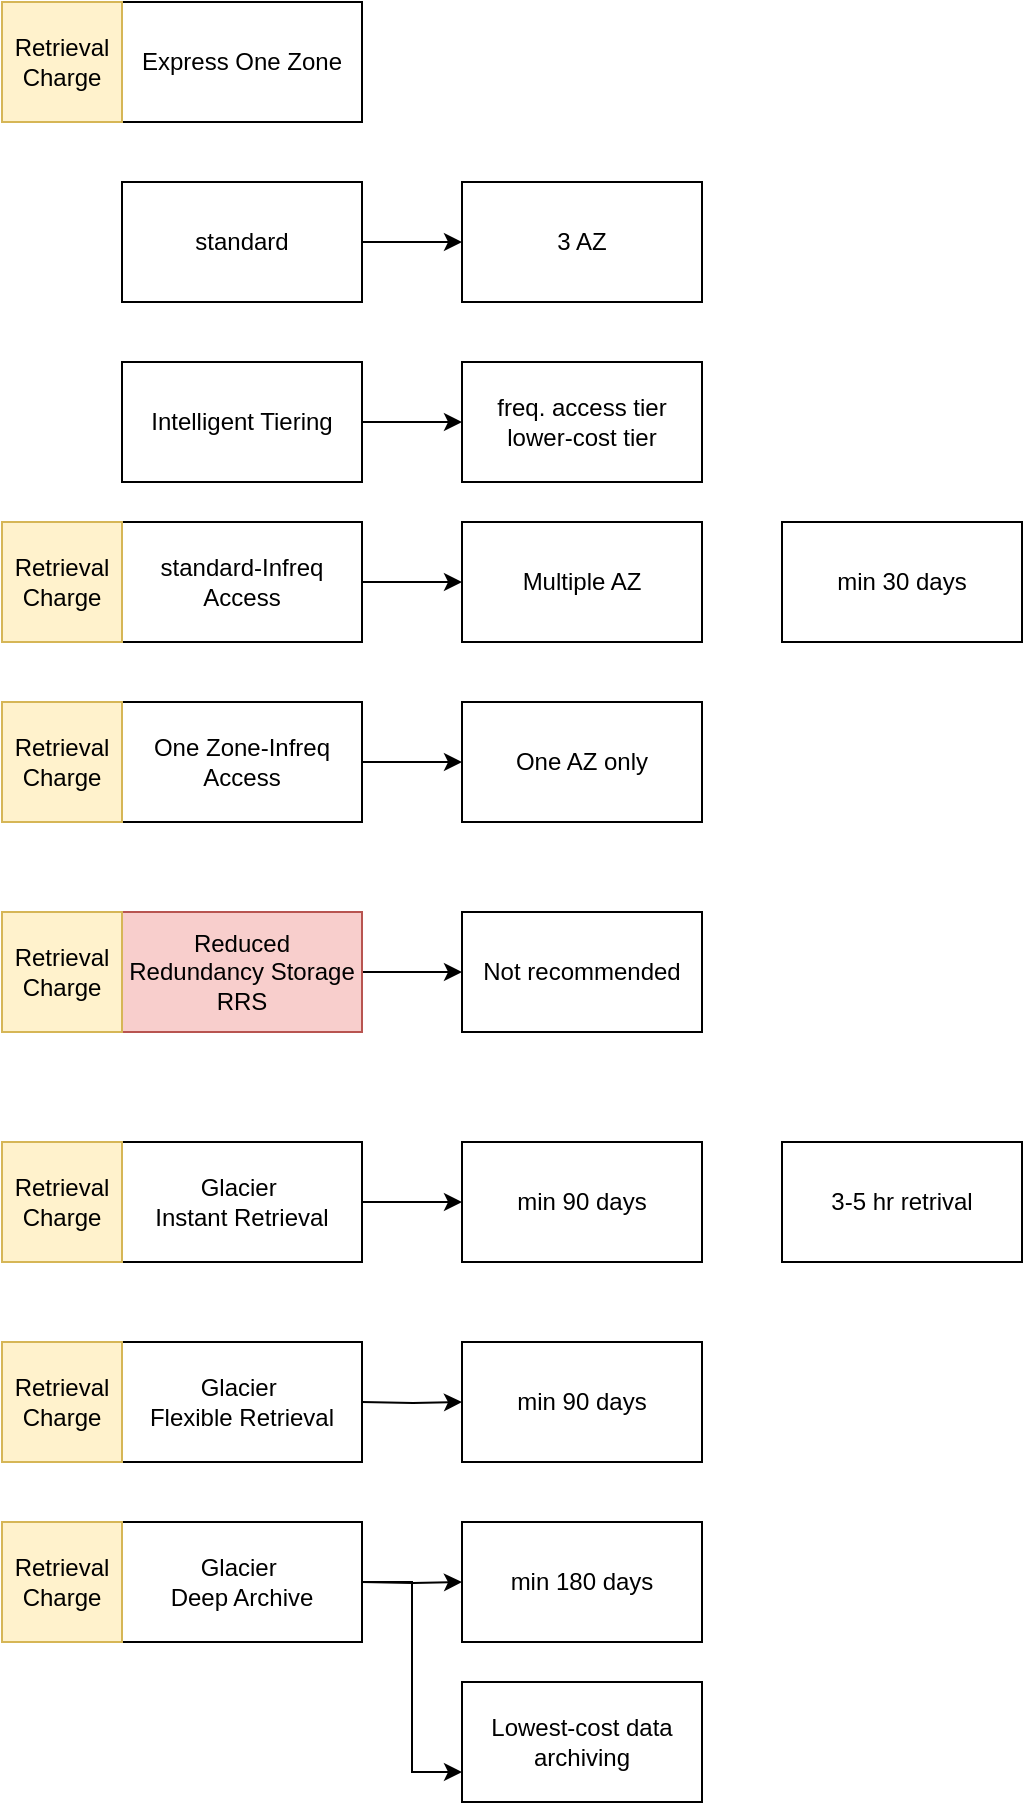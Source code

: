 <mxfile version="24.8.1" pages="2">
  <diagram name="S3" id="NUI4hM4tszNIx6ZBqlHi">
    <mxGraphModel dx="1434" dy="772" grid="1" gridSize="10" guides="1" tooltips="1" connect="1" arrows="1" fold="1" page="1" pageScale="1" pageWidth="827" pageHeight="1169" math="0" shadow="0">
      <root>
        <mxCell id="0" />
        <mxCell id="1" parent="0" />
        <mxCell id="0AG7UvMi_JRd-4SCO787-3" style="edgeStyle=orthogonalEdgeStyle;rounded=0;orthogonalLoop=1;jettySize=auto;html=1;entryX=0;entryY=0.5;entryDx=0;entryDy=0;" edge="1" parent="1" source="elhGvLy1oSMoWto0bze5-1" target="0AG7UvMi_JRd-4SCO787-2">
          <mxGeometry relative="1" as="geometry" />
        </mxCell>
        <mxCell id="elhGvLy1oSMoWto0bze5-1" value="standard" style="rounded=0;whiteSpace=wrap;html=1;" parent="1" vertex="1">
          <mxGeometry x="150" y="190" width="120" height="60" as="geometry" />
        </mxCell>
        <mxCell id="elhGvLy1oSMoWto0bze5-13" style="edgeStyle=orthogonalEdgeStyle;rounded=0;orthogonalLoop=1;jettySize=auto;html=1;" parent="1" source="elhGvLy1oSMoWto0bze5-2" target="elhGvLy1oSMoWto0bze5-12" edge="1">
          <mxGeometry relative="1" as="geometry" />
        </mxCell>
        <mxCell id="elhGvLy1oSMoWto0bze5-2" value="Intelligent Tiering" style="rounded=0;whiteSpace=wrap;html=1;" parent="1" vertex="1">
          <mxGeometry x="150" y="280" width="120" height="60" as="geometry" />
        </mxCell>
        <mxCell id="elhGvLy1oSMoWto0bze5-11" style="edgeStyle=orthogonalEdgeStyle;rounded=0;orthogonalLoop=1;jettySize=auto;html=1;" parent="1" source="elhGvLy1oSMoWto0bze5-4" target="elhGvLy1oSMoWto0bze5-10" edge="1">
          <mxGeometry relative="1" as="geometry" />
        </mxCell>
        <mxCell id="elhGvLy1oSMoWto0bze5-4" value="standard-Infreq Access" style="rounded=0;whiteSpace=wrap;html=1;" parent="1" vertex="1">
          <mxGeometry x="150" y="360" width="120" height="60" as="geometry" />
        </mxCell>
        <mxCell id="elhGvLy1oSMoWto0bze5-7" style="edgeStyle=orthogonalEdgeStyle;rounded=0;orthogonalLoop=1;jettySize=auto;html=1;" parent="1" source="elhGvLy1oSMoWto0bze5-5" target="elhGvLy1oSMoWto0bze5-6" edge="1">
          <mxGeometry relative="1" as="geometry" />
        </mxCell>
        <mxCell id="elhGvLy1oSMoWto0bze5-5" value="One Zone-Infreq Access" style="rounded=0;whiteSpace=wrap;html=1;" parent="1" vertex="1">
          <mxGeometry x="150" y="450" width="120" height="60" as="geometry" />
        </mxCell>
        <mxCell id="elhGvLy1oSMoWto0bze5-6" value="One AZ only" style="rounded=0;whiteSpace=wrap;html=1;" parent="1" vertex="1">
          <mxGeometry x="320" y="450" width="120" height="60" as="geometry" />
        </mxCell>
        <mxCell id="elhGvLy1oSMoWto0bze5-10" value="Multiple AZ" style="rounded=0;whiteSpace=wrap;html=1;" parent="1" vertex="1">
          <mxGeometry x="320" y="360" width="120" height="60" as="geometry" />
        </mxCell>
        <mxCell id="elhGvLy1oSMoWto0bze5-12" value="freq. access tier&lt;div&gt;lower-cost tier&lt;/div&gt;" style="rounded=0;whiteSpace=wrap;html=1;" parent="1" vertex="1">
          <mxGeometry x="320" y="280" width="120" height="60" as="geometry" />
        </mxCell>
        <mxCell id="elhGvLy1oSMoWto0bze5-16" style="edgeStyle=orthogonalEdgeStyle;rounded=0;orthogonalLoop=1;jettySize=auto;html=1;" parent="1" source="elhGvLy1oSMoWto0bze5-14" target="elhGvLy1oSMoWto0bze5-15" edge="1">
          <mxGeometry relative="1" as="geometry" />
        </mxCell>
        <mxCell id="elhGvLy1oSMoWto0bze5-14" value="Reduced Redundancy Storage&lt;div&gt;RRS&lt;/div&gt;" style="rounded=0;whiteSpace=wrap;html=1;fillColor=#f8cecc;strokeColor=#b85450;" parent="1" vertex="1">
          <mxGeometry x="150" y="555" width="120" height="60" as="geometry" />
        </mxCell>
        <mxCell id="elhGvLy1oSMoWto0bze5-15" value="Not recommended" style="rounded=0;whiteSpace=wrap;html=1;" parent="1" vertex="1">
          <mxGeometry x="320" y="555" width="120" height="60" as="geometry" />
        </mxCell>
        <mxCell id="elhGvLy1oSMoWto0bze5-19" style="edgeStyle=orthogonalEdgeStyle;rounded=0;orthogonalLoop=1;jettySize=auto;html=1;" parent="1" source="elhGvLy1oSMoWto0bze5-17" target="elhGvLy1oSMoWto0bze5-18" edge="1">
          <mxGeometry relative="1" as="geometry" />
        </mxCell>
        <mxCell id="elhGvLy1oSMoWto0bze5-17" value="Glacier&amp;nbsp;&lt;div&gt;Instant Retrieval&lt;/div&gt;" style="rounded=0;whiteSpace=wrap;html=1;" parent="1" vertex="1">
          <mxGeometry x="150" y="670" width="120" height="60" as="geometry" />
        </mxCell>
        <mxCell id="elhGvLy1oSMoWto0bze5-18" value="min 90 days" style="rounded=0;whiteSpace=wrap;html=1;" parent="1" vertex="1">
          <mxGeometry x="320" y="670" width="120" height="60" as="geometry" />
        </mxCell>
        <mxCell id="elhGvLy1oSMoWto0bze5-20" value="Glacier&amp;nbsp;&lt;div&gt;Flexible Retrieval&lt;/div&gt;" style="rounded=0;whiteSpace=wrap;html=1;" parent="1" vertex="1">
          <mxGeometry x="150" y="770" width="120" height="60" as="geometry" />
        </mxCell>
        <mxCell id="elhGvLy1oSMoWto0bze5-29" style="edgeStyle=orthogonalEdgeStyle;rounded=0;orthogonalLoop=1;jettySize=auto;html=1;entryX=0;entryY=0.75;entryDx=0;entryDy=0;" parent="1" source="elhGvLy1oSMoWto0bze5-21" target="elhGvLy1oSMoWto0bze5-28" edge="1">
          <mxGeometry relative="1" as="geometry" />
        </mxCell>
        <mxCell id="elhGvLy1oSMoWto0bze5-21" value="Glacier&amp;nbsp;&lt;div&gt;Deep Archive&lt;/div&gt;" style="rounded=0;whiteSpace=wrap;html=1;" parent="1" vertex="1">
          <mxGeometry x="150" y="860" width="120" height="60" as="geometry" />
        </mxCell>
        <mxCell id="elhGvLy1oSMoWto0bze5-22" style="edgeStyle=orthogonalEdgeStyle;rounded=0;orthogonalLoop=1;jettySize=auto;html=1;" parent="1" target="elhGvLy1oSMoWto0bze5-23" edge="1">
          <mxGeometry relative="1" as="geometry">
            <mxPoint x="270" y="890" as="sourcePoint" />
          </mxGeometry>
        </mxCell>
        <mxCell id="elhGvLy1oSMoWto0bze5-23" value="min 180 days" style="rounded=0;whiteSpace=wrap;html=1;" parent="1" vertex="1">
          <mxGeometry x="320" y="860" width="120" height="60" as="geometry" />
        </mxCell>
        <mxCell id="elhGvLy1oSMoWto0bze5-26" style="edgeStyle=orthogonalEdgeStyle;rounded=0;orthogonalLoop=1;jettySize=auto;html=1;" parent="1" target="elhGvLy1oSMoWto0bze5-27" edge="1">
          <mxGeometry relative="1" as="geometry">
            <mxPoint x="270" y="800" as="sourcePoint" />
          </mxGeometry>
        </mxCell>
        <mxCell id="elhGvLy1oSMoWto0bze5-27" value="min 90 days" style="rounded=0;whiteSpace=wrap;html=1;" parent="1" vertex="1">
          <mxGeometry x="320" y="770" width="120" height="60" as="geometry" />
        </mxCell>
        <mxCell id="elhGvLy1oSMoWto0bze5-28" value="Lowest-cost data archiving" style="rounded=0;whiteSpace=wrap;html=1;" parent="1" vertex="1">
          <mxGeometry x="320" y="940" width="120" height="60" as="geometry" />
        </mxCell>
        <mxCell id="elhGvLy1oSMoWto0bze5-39" value="Express One Zone" style="rounded=0;whiteSpace=wrap;html=1;" parent="1" vertex="1">
          <mxGeometry x="150" y="100" width="120" height="60" as="geometry" />
        </mxCell>
        <mxCell id="elhGvLy1oSMoWto0bze5-41" value="Retrieval Charge" style="whiteSpace=wrap;html=1;aspect=fixed;fillColor=#fff2cc;strokeColor=#d6b656;" parent="1" vertex="1">
          <mxGeometry x="90" y="100" width="60" height="60" as="geometry" />
        </mxCell>
        <mxCell id="elhGvLy1oSMoWto0bze5-42" value="Retrieval Charge" style="whiteSpace=wrap;html=1;aspect=fixed;fillColor=#fff2cc;strokeColor=#d6b656;" parent="1" vertex="1">
          <mxGeometry x="90" y="360" width="60" height="60" as="geometry" />
        </mxCell>
        <mxCell id="elhGvLy1oSMoWto0bze5-44" value="Retrieval Charge" style="whiteSpace=wrap;html=1;aspect=fixed;fillColor=#fff2cc;strokeColor=#d6b656;" parent="1" vertex="1">
          <mxGeometry x="90" y="450" width="60" height="60" as="geometry" />
        </mxCell>
        <mxCell id="elhGvLy1oSMoWto0bze5-45" value="Retrieval Charge" style="whiteSpace=wrap;html=1;aspect=fixed;fillColor=#fff2cc;strokeColor=#d6b656;" parent="1" vertex="1">
          <mxGeometry x="90" y="555" width="60" height="60" as="geometry" />
        </mxCell>
        <mxCell id="elhGvLy1oSMoWto0bze5-46" value="Retrieval Charge" style="whiteSpace=wrap;html=1;aspect=fixed;fillColor=#fff2cc;strokeColor=#d6b656;" parent="1" vertex="1">
          <mxGeometry x="90" y="670" width="60" height="60" as="geometry" />
        </mxCell>
        <mxCell id="elhGvLy1oSMoWto0bze5-47" value="Retrieval Charge" style="whiteSpace=wrap;html=1;aspect=fixed;fillColor=#fff2cc;strokeColor=#d6b656;" parent="1" vertex="1">
          <mxGeometry x="90" y="770" width="60" height="60" as="geometry" />
        </mxCell>
        <mxCell id="elhGvLy1oSMoWto0bze5-48" value="Retrieval Charge" style="whiteSpace=wrap;html=1;aspect=fixed;fillColor=#fff2cc;strokeColor=#d6b656;" parent="1" vertex="1">
          <mxGeometry x="90" y="860" width="60" height="60" as="geometry" />
        </mxCell>
        <mxCell id="0AG7UvMi_JRd-4SCO787-1" value="3-5 hr retrival" style="rounded=0;whiteSpace=wrap;html=1;" vertex="1" parent="1">
          <mxGeometry x="480" y="670" width="120" height="60" as="geometry" />
        </mxCell>
        <mxCell id="0AG7UvMi_JRd-4SCO787-2" value="3 AZ" style="rounded=0;whiteSpace=wrap;html=1;" vertex="1" parent="1">
          <mxGeometry x="320" y="190" width="120" height="60" as="geometry" />
        </mxCell>
        <mxCell id="0AG7UvMi_JRd-4SCO787-5" value="min 30 days" style="rounded=0;whiteSpace=wrap;html=1;" vertex="1" parent="1">
          <mxGeometry x="480" y="360" width="120" height="60" as="geometry" />
        </mxCell>
      </root>
    </mxGraphModel>
  </diagram>
  <diagram id="IHwlSBnPRZBjwduSqOJk" name="vpc">
    <mxGraphModel dx="1434" dy="772" grid="1" gridSize="10" guides="1" tooltips="1" connect="1" arrows="1" fold="1" page="1" pageScale="1" pageWidth="827" pageHeight="1169" math="0" shadow="0">
      <root>
        <mxCell id="0" />
        <mxCell id="1" parent="0" />
        <mxCell id="mi6nLPjGyi6vEEibymme-20" style="edgeStyle=orthogonalEdgeStyle;rounded=0;orthogonalLoop=1;jettySize=auto;html=1;" edge="1" parent="1" source="mi6nLPjGyi6vEEibymme-1" target="mi6nLPjGyi6vEEibymme-19">
          <mxGeometry relative="1" as="geometry" />
        </mxCell>
        <mxCell id="mi6nLPjGyi6vEEibymme-22" style="edgeStyle=orthogonalEdgeStyle;rounded=0;orthogonalLoop=1;jettySize=auto;html=1;" edge="1" parent="1" source="mi6nLPjGyi6vEEibymme-1" target="mi6nLPjGyi6vEEibymme-21">
          <mxGeometry relative="1" as="geometry" />
        </mxCell>
        <mxCell id="mi6nLPjGyi6vEEibymme-1" value="&lt;a style=&quot;background-color: rgb(255, 255, 255); text-decoration-line: none; font-family: &amp;quot;Amazon Ember&amp;quot;, Helvetica, Arial, sans-serif; font-size: 16px; text-align: start;&quot; href=&quot;https://docs.aws.amazon.com/whitepapers/latest/aws-vpc-connectivity-options/vpc-peering.html&quot;&gt;VPC peering&lt;/a&gt;" style="rounded=0;whiteSpace=wrap;html=1;" vertex="1" parent="1">
          <mxGeometry x="240" y="160" width="120" height="60" as="geometry" />
        </mxCell>
        <mxCell id="mi6nLPjGyi6vEEibymme-18" style="edgeStyle=orthogonalEdgeStyle;rounded=0;orthogonalLoop=1;jettySize=auto;html=1;" edge="1" parent="1" source="mi6nLPjGyi6vEEibymme-2" target="mi6nLPjGyi6vEEibymme-17">
          <mxGeometry relative="1" as="geometry" />
        </mxCell>
        <mxCell id="mi6nLPjGyi6vEEibymme-2" value="&lt;a style=&quot;background-color: rgb(255, 255, 255); text-decoration-line: none; font-family: &amp;quot;Amazon Ember&amp;quot;, Helvetica, Arial, sans-serif; font-size: 16px; text-align: start;&quot; href=&quot;https://docs.aws.amazon.com/whitepapers/latest/aws-vpc-connectivity-options/aws-transit-gateway.html&quot;&gt;AWS Transit Gateway&lt;/a&gt;" style="rounded=0;whiteSpace=wrap;html=1;" vertex="1" parent="1">
          <mxGeometry x="240" y="280" width="120" height="60" as="geometry" />
        </mxCell>
        <mxCell id="mi6nLPjGyi6vEEibymme-16" style="edgeStyle=orthogonalEdgeStyle;rounded=0;orthogonalLoop=1;jettySize=auto;html=1;" edge="1" parent="1" source="mi6nLPjGyi6vEEibymme-3" target="mi6nLPjGyi6vEEibymme-15">
          <mxGeometry relative="1" as="geometry" />
        </mxCell>
        <mxCell id="mi6nLPjGyi6vEEibymme-23" style="edgeStyle=orthogonalEdgeStyle;rounded=0;orthogonalLoop=1;jettySize=auto;html=1;" edge="1" parent="1" source="mi6nLPjGyi6vEEibymme-3" target="mi6nLPjGyi6vEEibymme-24">
          <mxGeometry relative="1" as="geometry">
            <mxPoint x="170" y="430" as="targetPoint" />
          </mxGeometry>
        </mxCell>
        <mxCell id="mi6nLPjGyi6vEEibymme-3" value="&lt;a style=&quot;background-color: rgb(255, 255, 255); text-decoration-line: none; font-family: &amp;quot;Amazon Ember&amp;quot;, Helvetica, Arial, sans-serif; font-size: 16px; text-align: start;&quot; href=&quot;https://docs.aws.amazon.com/whitepapers/latest/aws-vpc-connectivity-options/aws-privatelink.html&quot;&gt;AWS PrivateLink&lt;/a&gt;" style="rounded=0;whiteSpace=wrap;html=1;" vertex="1" parent="1">
          <mxGeometry x="240" y="400" width="120" height="60" as="geometry" />
        </mxCell>
        <mxCell id="mi6nLPjGyi6vEEibymme-10" style="edgeStyle=orthogonalEdgeStyle;rounded=0;orthogonalLoop=1;jettySize=auto;html=1;" edge="1" parent="1" source="mi6nLPjGyi6vEEibymme-4" target="mi6nLPjGyi6vEEibymme-9">
          <mxGeometry relative="1" as="geometry" />
        </mxCell>
        <mxCell id="mi6nLPjGyi6vEEibymme-13" style="edgeStyle=orthogonalEdgeStyle;rounded=0;orthogonalLoop=1;jettySize=auto;html=1;entryX=0.5;entryY=0;entryDx=0;entryDy=0;" edge="1" parent="1" source="mi6nLPjGyi6vEEibymme-4" target="mi6nLPjGyi6vEEibymme-12">
          <mxGeometry relative="1" as="geometry" />
        </mxCell>
        <mxCell id="mi6nLPjGyi6vEEibymme-4" value="&lt;a style=&quot;background-color: rgb(255, 255, 255); text-decoration-line: none; font-family: &amp;quot;Amazon Ember&amp;quot;, Helvetica, Arial, sans-serif; font-size: 16px; text-align: start;&quot; href=&quot;https://docs.aws.amazon.com/whitepapers/latest/aws-vpc-connectivity-options/software-vpn-1.html&quot;&gt;Software VPN&lt;/a&gt;" style="rounded=0;whiteSpace=wrap;html=1;" vertex="1" parent="1">
          <mxGeometry x="240" y="525" width="120" height="60" as="geometry" />
        </mxCell>
        <mxCell id="mi6nLPjGyi6vEEibymme-7" style="edgeStyle=orthogonalEdgeStyle;rounded=0;orthogonalLoop=1;jettySize=auto;html=1;" edge="1" parent="1" source="mi6nLPjGyi6vEEibymme-5" target="mi6nLPjGyi6vEEibymme-8">
          <mxGeometry relative="1" as="geometry">
            <mxPoint x="490" y="680" as="targetPoint" />
          </mxGeometry>
        </mxCell>
        <mxCell id="mi6nLPjGyi6vEEibymme-14" style="edgeStyle=orthogonalEdgeStyle;rounded=0;orthogonalLoop=1;jettySize=auto;html=1;entryX=0.5;entryY=1;entryDx=0;entryDy=0;" edge="1" parent="1" source="mi6nLPjGyi6vEEibymme-5" target="mi6nLPjGyi6vEEibymme-12">
          <mxGeometry relative="1" as="geometry" />
        </mxCell>
        <mxCell id="mi6nLPjGyi6vEEibymme-5" value="&lt;a style=&quot;background-color: rgb(255, 255, 255); text-decoration-line: none; font-family: &amp;quot;Amazon Ember&amp;quot;, Helvetica, Arial, sans-serif; font-size: 16px; text-align: start;&quot; href=&quot;https://docs.aws.amazon.com/whitepapers/latest/aws-vpc-connectivity-options/software-vpn-to-aws-site-to-site-vpn.html&quot;&gt;Software VPN-to-AWS Site-to-Site VPN&lt;/a&gt;" style="rounded=0;whiteSpace=wrap;html=1;" vertex="1" parent="1">
          <mxGeometry x="240" y="660" width="120" height="60" as="geometry" />
        </mxCell>
        <mxCell id="mi6nLPjGyi6vEEibymme-8" value="&lt;span style=&quot;color: rgb(22, 25, 31); font-family: &amp;quot;Amazon Ember&amp;quot;, Helvetica, Arial, sans-serif; font-size: 16px; text-align: start; background-color: rgb(255, 255, 255);&quot;&gt;IPsec VPN&amp;nbsp;&lt;/span&gt;" style="rounded=0;whiteSpace=wrap;html=1;" vertex="1" parent="1">
          <mxGeometry x="510" y="690" width="120" height="60" as="geometry" />
        </mxCell>
        <mxCell id="mi6nLPjGyi6vEEibymme-9" value="&lt;span style=&quot;color: rgb(22, 25, 31); font-family: &amp;quot;Amazon Ember&amp;quot;, Helvetica, Arial, sans-serif; font-size: 16px; text-align: start; background-color: rgb(255, 255, 255);&quot;&gt;network bottleneck&lt;/span&gt;" style="rounded=0;whiteSpace=wrap;html=1;" vertex="1" parent="1">
          <mxGeometry x="510" y="550" width="120" height="60" as="geometry" />
        </mxCell>
        <mxCell id="mi6nLPjGyi6vEEibymme-11" style="edgeStyle=orthogonalEdgeStyle;rounded=0;orthogonalLoop=1;jettySize=auto;html=1;entryX=0.008;entryY=0.883;entryDx=0;entryDy=0;entryPerimeter=0;" edge="1" parent="1" source="mi6nLPjGyi6vEEibymme-5" target="mi6nLPjGyi6vEEibymme-9">
          <mxGeometry relative="1" as="geometry" />
        </mxCell>
        <mxCell id="mi6nLPjGyi6vEEibymme-12" value="&lt;span style=&quot;color: rgb(22, 25, 31); font-family: &amp;quot;Amazon Ember&amp;quot;, Helvetica, Arial, sans-serif; font-size: 16px; text-align: start; background-color: rgb(255, 255, 255);&quot;&gt;HA solution&lt;/span&gt;" style="rounded=0;whiteSpace=wrap;html=1;" vertex="1" parent="1">
          <mxGeometry x="60" y="585" width="120" height="60" as="geometry" />
        </mxCell>
        <mxCell id="mi6nLPjGyi6vEEibymme-15" value="&lt;span style=&quot;color: rgb(22, 25, 31); font-family: &amp;quot;Amazon Ember&amp;quot;, Helvetica, Arial, sans-serif; font-size: 16px; text-align: start; background-color: rgb(255, 255, 255);&quot;&gt;AWS region?&lt;/span&gt;" style="rounded=0;whiteSpace=wrap;html=1;" vertex="1" parent="1">
          <mxGeometry x="440" y="400" width="120" height="60" as="geometry" />
        </mxCell>
        <mxCell id="mi6nLPjGyi6vEEibymme-17" value="&lt;span style=&quot;color: rgb(22, 25, 31); font-family: &amp;quot;Amazon Ember&amp;quot;, Helvetica, Arial, sans-serif; font-size: 16px; text-align: start; background-color: rgb(255, 255, 255);&quot;&gt;&amp;nbsp;static routes&lt;/span&gt;" style="rounded=0;whiteSpace=wrap;html=1;" vertex="1" parent="1">
          <mxGeometry x="440" y="280" width="120" height="60" as="geometry" />
        </mxCell>
        <mxCell id="mi6nLPjGyi6vEEibymme-19" value="&lt;span style=&quot;color: rgb(22, 25, 31); font-family: &amp;quot;Amazon Ember&amp;quot;, Helvetica, Arial, sans-serif; font-size: 16px; text-align: start; background-color: rgb(255, 255, 255);&quot;&gt;No Transitive peering relationships&lt;/span&gt;" style="rounded=0;whiteSpace=wrap;html=1;" vertex="1" parent="1">
          <mxGeometry x="440" y="160" width="120" height="60" as="geometry" />
        </mxCell>
        <mxCell id="mi6nLPjGyi6vEEibymme-21" value="&lt;span style=&quot;color: rgb(22, 25, 31); font-family: &amp;quot;Amazon Ember&amp;quot;, Helvetica, Arial, sans-serif; font-size: 16px; text-align: start; background-color: rgb(255, 255, 255);&quot;&gt;Difficult to manage at scale&lt;/span&gt;" style="rounded=0;whiteSpace=wrap;html=1;" vertex="1" parent="1">
          <mxGeometry x="60" y="160" width="120" height="60" as="geometry" />
        </mxCell>
        <mxCell id="mi6nLPjGyi6vEEibymme-24" value="&lt;span style=&quot;color: rgb(22, 25, 31); font-family: &amp;quot;Amazon Ember&amp;quot;, Helvetica, Arial, sans-serif; font-size: 16px; text-align: start; background-color: rgb(255, 255, 255);&quot;&gt;Interface endpoints&lt;/span&gt;" style="rounded=0;whiteSpace=wrap;html=1;" vertex="1" parent="1">
          <mxGeometry x="50" y="400" width="120" height="60" as="geometry" />
        </mxCell>
      </root>
    </mxGraphModel>
  </diagram>
</mxfile>
